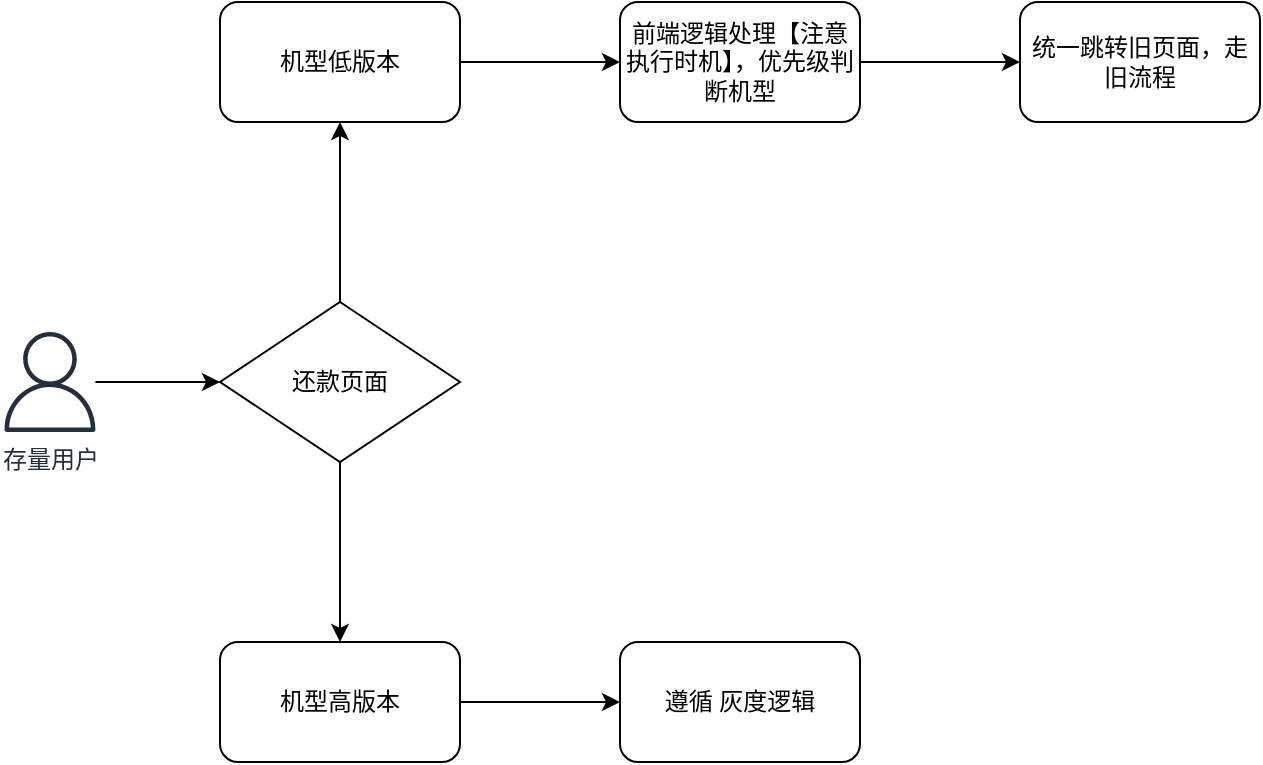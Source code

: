 <mxfile version="20.8.23" type="github">
  <diagram name="第 1 页" id="GjBEDHpOoYwPvvLWHBtA">
    <mxGraphModel dx="905" dy="1735" grid="1" gridSize="10" guides="1" tooltips="1" connect="1" arrows="1" fold="1" page="1" pageScale="1" pageWidth="827" pageHeight="1169" math="0" shadow="0">
      <root>
        <mxCell id="0" />
        <mxCell id="1" parent="0" />
        <mxCell id="6syj6s5cMVSccxYBOCFn-4" value="" style="edgeStyle=orthogonalEdgeStyle;rounded=0;orthogonalLoop=1;jettySize=auto;html=1;" edge="1" parent="1" source="6syj6s5cMVSccxYBOCFn-1" target="6syj6s5cMVSccxYBOCFn-3">
          <mxGeometry relative="1" as="geometry" />
        </mxCell>
        <mxCell id="6syj6s5cMVSccxYBOCFn-1" value="存量用户" style="sketch=0;outlineConnect=0;fontColor=#232F3E;gradientColor=none;fillColor=#232F3D;strokeColor=none;dashed=0;verticalLabelPosition=bottom;verticalAlign=top;align=center;html=1;fontSize=12;fontStyle=0;aspect=fixed;pointerEvents=1;shape=mxgraph.aws4.user;" vertex="1" parent="1">
          <mxGeometry x="90" y="134" width="50" height="50" as="geometry" />
        </mxCell>
        <mxCell id="6syj6s5cMVSccxYBOCFn-7" value="" style="edgeStyle=orthogonalEdgeStyle;rounded=0;orthogonalLoop=1;jettySize=auto;html=1;" edge="1" parent="1" source="6syj6s5cMVSccxYBOCFn-3" target="6syj6s5cMVSccxYBOCFn-6">
          <mxGeometry relative="1" as="geometry" />
        </mxCell>
        <mxCell id="6syj6s5cMVSccxYBOCFn-9" value="" style="edgeStyle=orthogonalEdgeStyle;rounded=0;orthogonalLoop=1;jettySize=auto;html=1;" edge="1" parent="1" source="6syj6s5cMVSccxYBOCFn-3" target="6syj6s5cMVSccxYBOCFn-8">
          <mxGeometry relative="1" as="geometry" />
        </mxCell>
        <mxCell id="6syj6s5cMVSccxYBOCFn-3" value="还款页面" style="rhombus;whiteSpace=wrap;html=1;" vertex="1" parent="1">
          <mxGeometry x="200" y="119" width="120" height="80" as="geometry" />
        </mxCell>
        <mxCell id="6syj6s5cMVSccxYBOCFn-11" value="" style="edgeStyle=orthogonalEdgeStyle;rounded=0;orthogonalLoop=1;jettySize=auto;html=1;" edge="1" parent="1" source="6syj6s5cMVSccxYBOCFn-6" target="6syj6s5cMVSccxYBOCFn-10">
          <mxGeometry relative="1" as="geometry" />
        </mxCell>
        <mxCell id="6syj6s5cMVSccxYBOCFn-6" value="机型低版本" style="rounded=1;whiteSpace=wrap;html=1;" vertex="1" parent="1">
          <mxGeometry x="200" y="-31" width="120" height="60" as="geometry" />
        </mxCell>
        <mxCell id="6syj6s5cMVSccxYBOCFn-15" value="" style="edgeStyle=orthogonalEdgeStyle;rounded=0;orthogonalLoop=1;jettySize=auto;html=1;" edge="1" parent="1" source="6syj6s5cMVSccxYBOCFn-8" target="6syj6s5cMVSccxYBOCFn-14">
          <mxGeometry relative="1" as="geometry" />
        </mxCell>
        <mxCell id="6syj6s5cMVSccxYBOCFn-8" value="机型高版本" style="rounded=1;whiteSpace=wrap;html=1;" vertex="1" parent="1">
          <mxGeometry x="200" y="289" width="120" height="60" as="geometry" />
        </mxCell>
        <mxCell id="6syj6s5cMVSccxYBOCFn-13" value="" style="edgeStyle=orthogonalEdgeStyle;rounded=0;orthogonalLoop=1;jettySize=auto;html=1;" edge="1" parent="1" source="6syj6s5cMVSccxYBOCFn-10" target="6syj6s5cMVSccxYBOCFn-12">
          <mxGeometry relative="1" as="geometry" />
        </mxCell>
        <mxCell id="6syj6s5cMVSccxYBOCFn-10" value="前端逻辑处理【注意执行时机】，优先级判断机型" style="rounded=1;whiteSpace=wrap;html=1;" vertex="1" parent="1">
          <mxGeometry x="400" y="-31" width="120" height="60" as="geometry" />
        </mxCell>
        <mxCell id="6syj6s5cMVSccxYBOCFn-12" value="统一跳转旧页面，走旧流程" style="rounded=1;whiteSpace=wrap;html=1;" vertex="1" parent="1">
          <mxGeometry x="600" y="-31" width="120" height="60" as="geometry" />
        </mxCell>
        <mxCell id="6syj6s5cMVSccxYBOCFn-14" value="遵循 灰度逻辑" style="rounded=1;whiteSpace=wrap;html=1;" vertex="1" parent="1">
          <mxGeometry x="400" y="289" width="120" height="60" as="geometry" />
        </mxCell>
      </root>
    </mxGraphModel>
  </diagram>
</mxfile>
